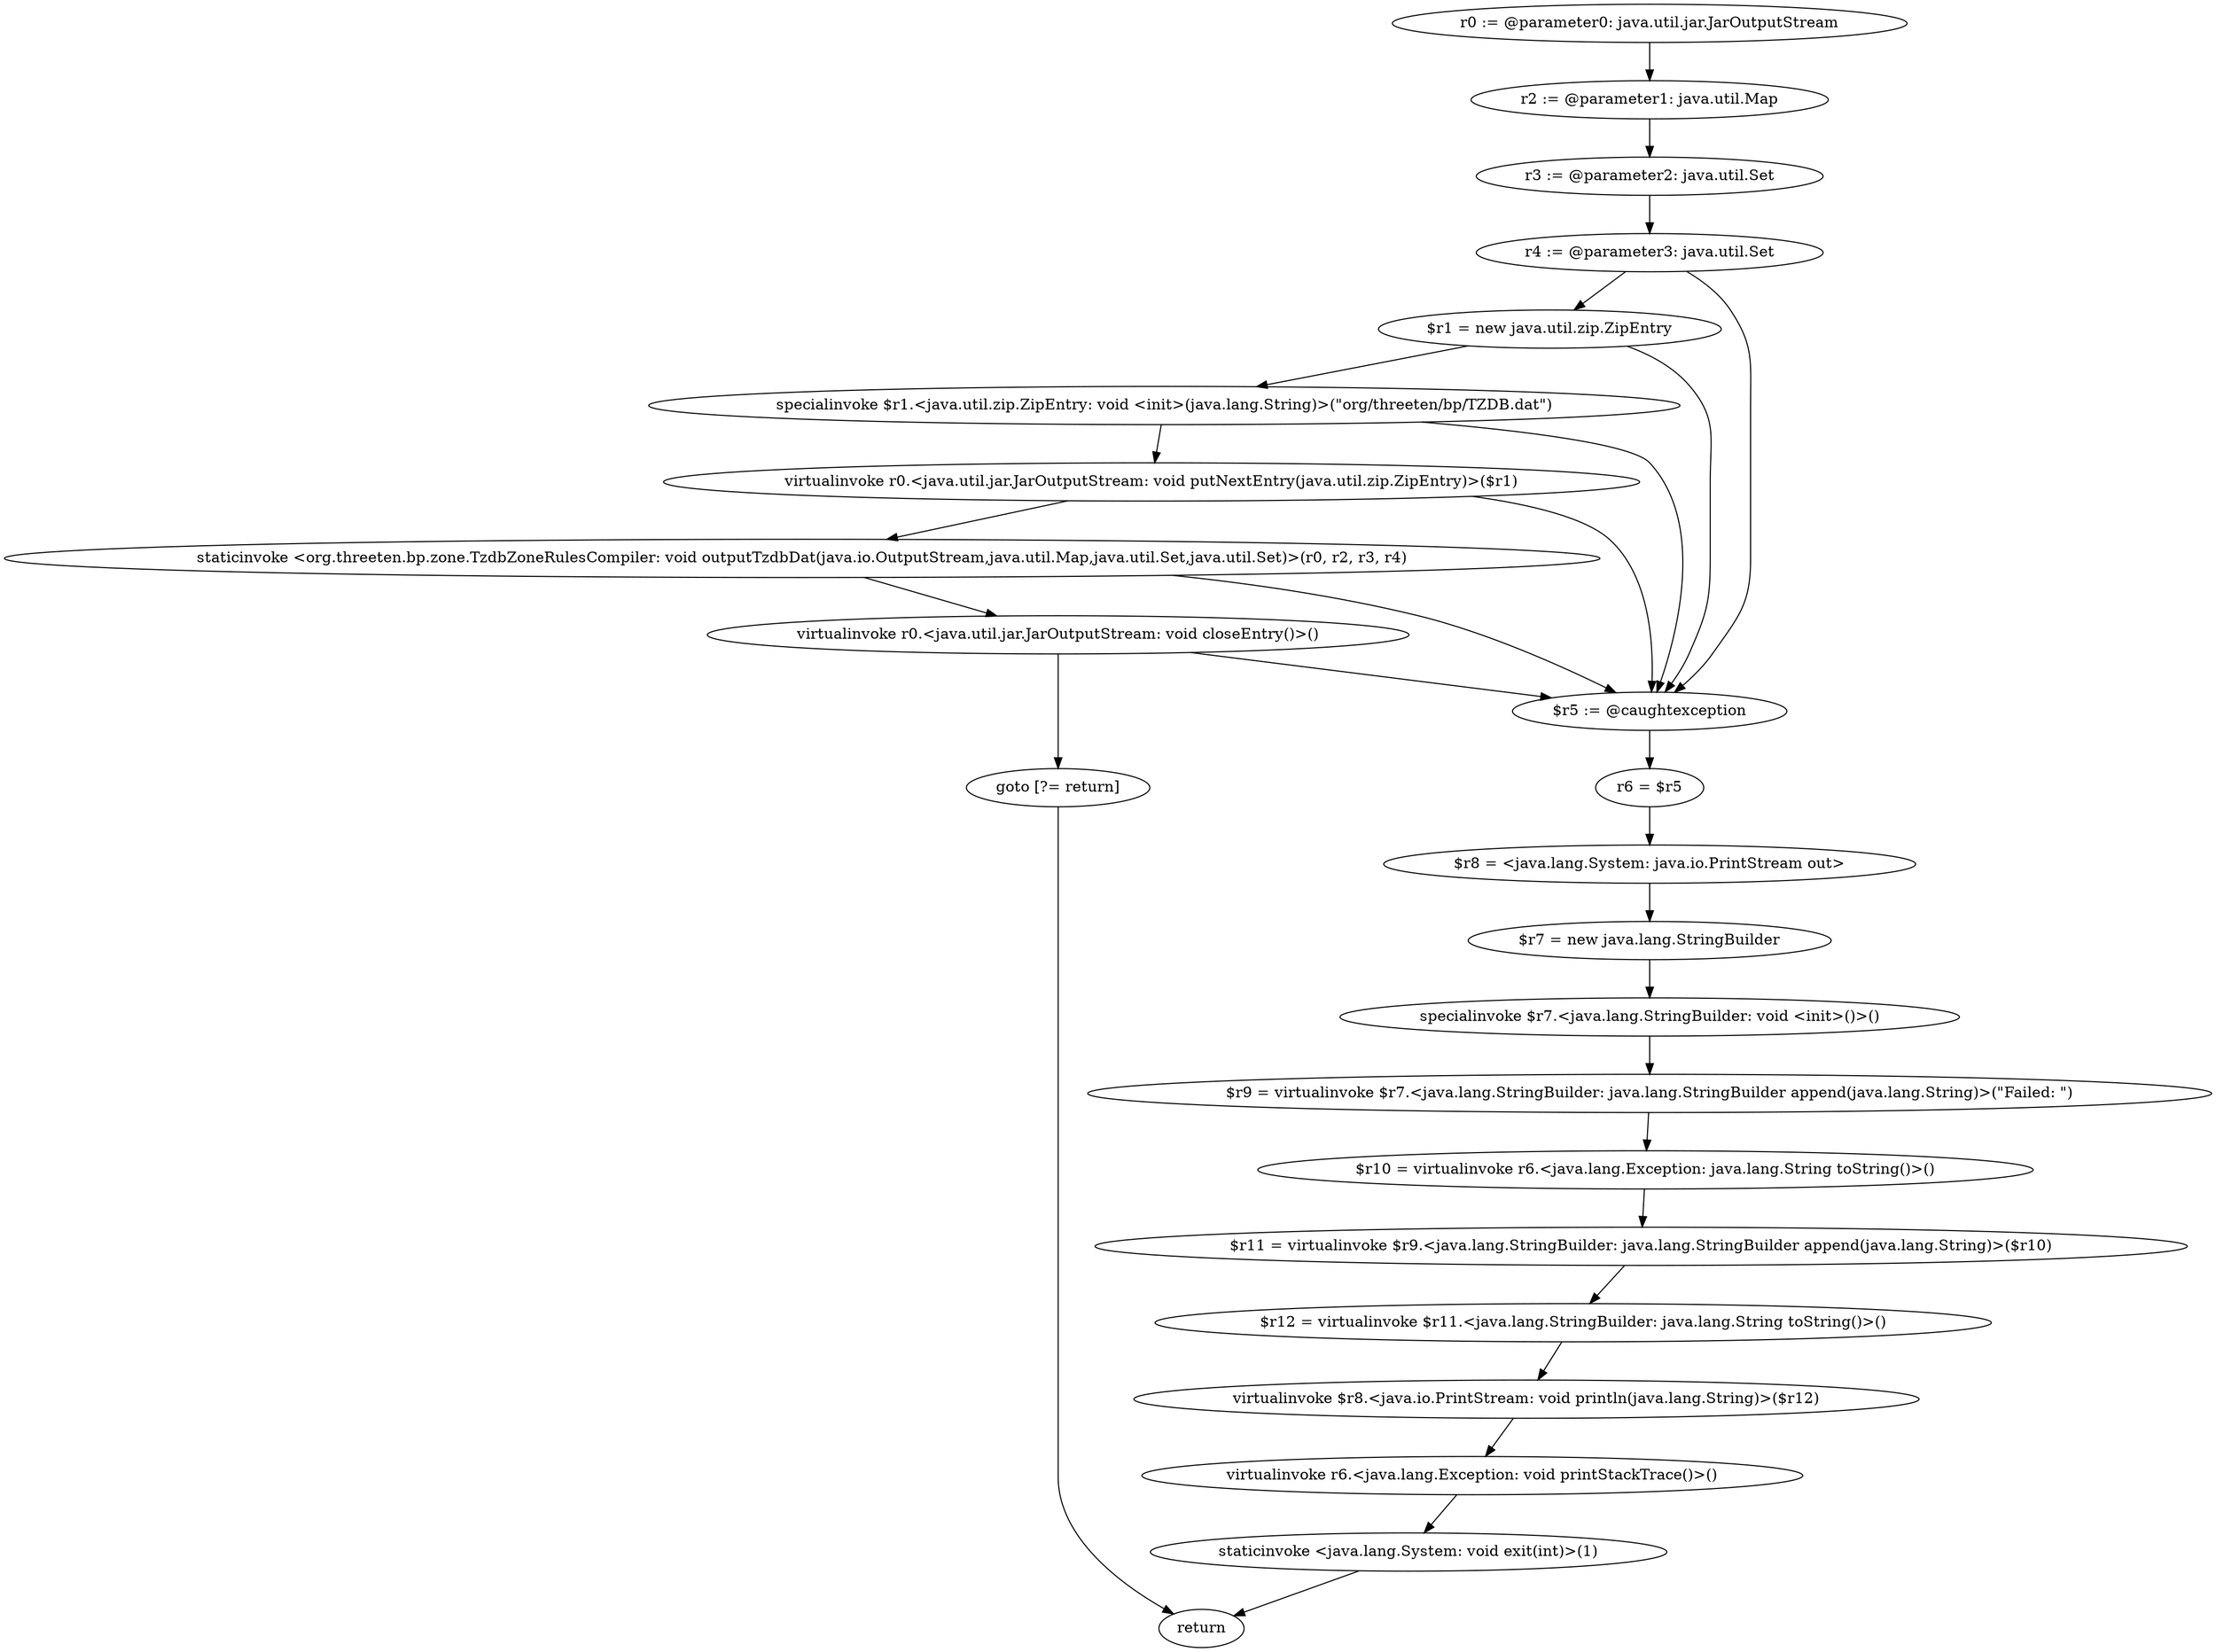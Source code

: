 digraph "unitGraph" {
    "r0 := @parameter0: java.util.jar.JarOutputStream"
    "r2 := @parameter1: java.util.Map"
    "r3 := @parameter2: java.util.Set"
    "r4 := @parameter3: java.util.Set"
    "$r1 = new java.util.zip.ZipEntry"
    "specialinvoke $r1.<java.util.zip.ZipEntry: void <init>(java.lang.String)>(\"org/threeten/bp/TZDB.dat\")"
    "virtualinvoke r0.<java.util.jar.JarOutputStream: void putNextEntry(java.util.zip.ZipEntry)>($r1)"
    "staticinvoke <org.threeten.bp.zone.TzdbZoneRulesCompiler: void outputTzdbDat(java.io.OutputStream,java.util.Map,java.util.Set,java.util.Set)>(r0, r2, r3, r4)"
    "virtualinvoke r0.<java.util.jar.JarOutputStream: void closeEntry()>()"
    "goto [?= return]"
    "$r5 := @caughtexception"
    "r6 = $r5"
    "$r8 = <java.lang.System: java.io.PrintStream out>"
    "$r7 = new java.lang.StringBuilder"
    "specialinvoke $r7.<java.lang.StringBuilder: void <init>()>()"
    "$r9 = virtualinvoke $r7.<java.lang.StringBuilder: java.lang.StringBuilder append(java.lang.String)>(\"Failed: \")"
    "$r10 = virtualinvoke r6.<java.lang.Exception: java.lang.String toString()>()"
    "$r11 = virtualinvoke $r9.<java.lang.StringBuilder: java.lang.StringBuilder append(java.lang.String)>($r10)"
    "$r12 = virtualinvoke $r11.<java.lang.StringBuilder: java.lang.String toString()>()"
    "virtualinvoke $r8.<java.io.PrintStream: void println(java.lang.String)>($r12)"
    "virtualinvoke r6.<java.lang.Exception: void printStackTrace()>()"
    "staticinvoke <java.lang.System: void exit(int)>(1)"
    "return"
    "r0 := @parameter0: java.util.jar.JarOutputStream"->"r2 := @parameter1: java.util.Map";
    "r2 := @parameter1: java.util.Map"->"r3 := @parameter2: java.util.Set";
    "r3 := @parameter2: java.util.Set"->"r4 := @parameter3: java.util.Set";
    "r4 := @parameter3: java.util.Set"->"$r1 = new java.util.zip.ZipEntry";
    "r4 := @parameter3: java.util.Set"->"$r5 := @caughtexception";
    "$r1 = new java.util.zip.ZipEntry"->"specialinvoke $r1.<java.util.zip.ZipEntry: void <init>(java.lang.String)>(\"org/threeten/bp/TZDB.dat\")";
    "$r1 = new java.util.zip.ZipEntry"->"$r5 := @caughtexception";
    "specialinvoke $r1.<java.util.zip.ZipEntry: void <init>(java.lang.String)>(\"org/threeten/bp/TZDB.dat\")"->"virtualinvoke r0.<java.util.jar.JarOutputStream: void putNextEntry(java.util.zip.ZipEntry)>($r1)";
    "specialinvoke $r1.<java.util.zip.ZipEntry: void <init>(java.lang.String)>(\"org/threeten/bp/TZDB.dat\")"->"$r5 := @caughtexception";
    "virtualinvoke r0.<java.util.jar.JarOutputStream: void putNextEntry(java.util.zip.ZipEntry)>($r1)"->"staticinvoke <org.threeten.bp.zone.TzdbZoneRulesCompiler: void outputTzdbDat(java.io.OutputStream,java.util.Map,java.util.Set,java.util.Set)>(r0, r2, r3, r4)";
    "virtualinvoke r0.<java.util.jar.JarOutputStream: void putNextEntry(java.util.zip.ZipEntry)>($r1)"->"$r5 := @caughtexception";
    "staticinvoke <org.threeten.bp.zone.TzdbZoneRulesCompiler: void outputTzdbDat(java.io.OutputStream,java.util.Map,java.util.Set,java.util.Set)>(r0, r2, r3, r4)"->"virtualinvoke r0.<java.util.jar.JarOutputStream: void closeEntry()>()";
    "staticinvoke <org.threeten.bp.zone.TzdbZoneRulesCompiler: void outputTzdbDat(java.io.OutputStream,java.util.Map,java.util.Set,java.util.Set)>(r0, r2, r3, r4)"->"$r5 := @caughtexception";
    "virtualinvoke r0.<java.util.jar.JarOutputStream: void closeEntry()>()"->"goto [?= return]";
    "virtualinvoke r0.<java.util.jar.JarOutputStream: void closeEntry()>()"->"$r5 := @caughtexception";
    "goto [?= return]"->"return";
    "$r5 := @caughtexception"->"r6 = $r5";
    "r6 = $r5"->"$r8 = <java.lang.System: java.io.PrintStream out>";
    "$r8 = <java.lang.System: java.io.PrintStream out>"->"$r7 = new java.lang.StringBuilder";
    "$r7 = new java.lang.StringBuilder"->"specialinvoke $r7.<java.lang.StringBuilder: void <init>()>()";
    "specialinvoke $r7.<java.lang.StringBuilder: void <init>()>()"->"$r9 = virtualinvoke $r7.<java.lang.StringBuilder: java.lang.StringBuilder append(java.lang.String)>(\"Failed: \")";
    "$r9 = virtualinvoke $r7.<java.lang.StringBuilder: java.lang.StringBuilder append(java.lang.String)>(\"Failed: \")"->"$r10 = virtualinvoke r6.<java.lang.Exception: java.lang.String toString()>()";
    "$r10 = virtualinvoke r6.<java.lang.Exception: java.lang.String toString()>()"->"$r11 = virtualinvoke $r9.<java.lang.StringBuilder: java.lang.StringBuilder append(java.lang.String)>($r10)";
    "$r11 = virtualinvoke $r9.<java.lang.StringBuilder: java.lang.StringBuilder append(java.lang.String)>($r10)"->"$r12 = virtualinvoke $r11.<java.lang.StringBuilder: java.lang.String toString()>()";
    "$r12 = virtualinvoke $r11.<java.lang.StringBuilder: java.lang.String toString()>()"->"virtualinvoke $r8.<java.io.PrintStream: void println(java.lang.String)>($r12)";
    "virtualinvoke $r8.<java.io.PrintStream: void println(java.lang.String)>($r12)"->"virtualinvoke r6.<java.lang.Exception: void printStackTrace()>()";
    "virtualinvoke r6.<java.lang.Exception: void printStackTrace()>()"->"staticinvoke <java.lang.System: void exit(int)>(1)";
    "staticinvoke <java.lang.System: void exit(int)>(1)"->"return";
}
